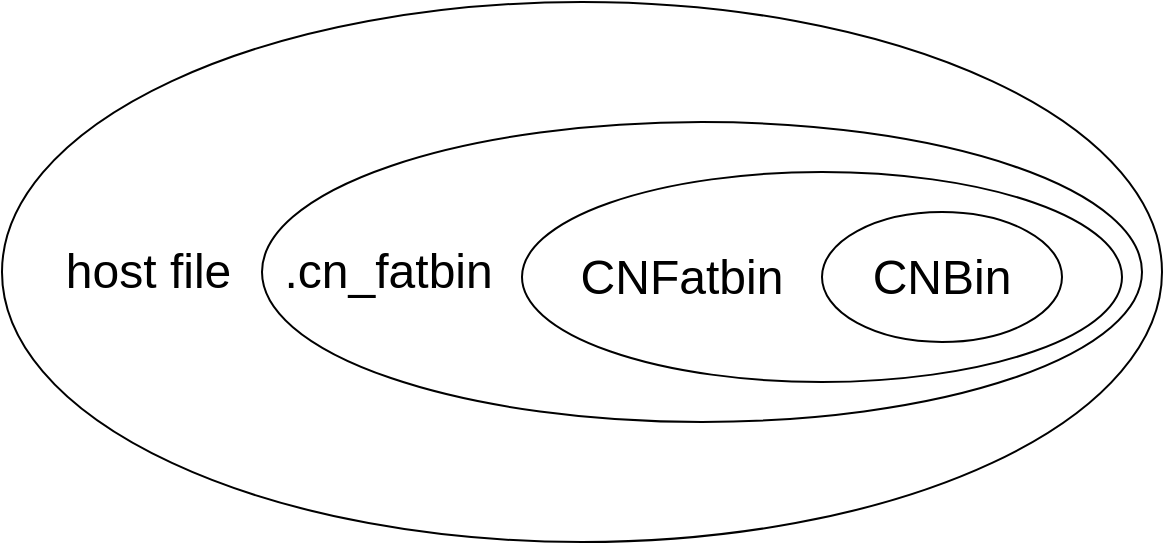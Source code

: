 <mxfile version="21.6.1" type="github">
  <diagram name="第 1 页" id="4pvc1qMUiDUb6UCmRCfS">
    <mxGraphModel dx="1362" dy="775" grid="1" gridSize="10" guides="1" tooltips="1" connect="1" arrows="1" fold="1" page="1" pageScale="1" pageWidth="827" pageHeight="1169" math="0" shadow="0">
      <root>
        <mxCell id="0" />
        <mxCell id="1" parent="0" />
        <mxCell id="COthf_g7PXTC_nCGSMkx-1" value="&lt;font style=&quot;font-size: 24px;&quot;&gt;host file&amp;nbsp; &amp;nbsp; &amp;nbsp; &amp;nbsp; &amp;nbsp; &amp;nbsp; &amp;nbsp; &amp;nbsp; &amp;nbsp; &amp;nbsp; &amp;nbsp; &amp;nbsp; &amp;nbsp; &amp;nbsp; &amp;nbsp; &amp;nbsp; &amp;nbsp; &amp;nbsp; &amp;nbsp; &amp;nbsp; &amp;nbsp; &amp;nbsp; &amp;nbsp; &amp;nbsp; &amp;nbsp; &amp;nbsp; &amp;nbsp; &amp;nbsp; &amp;nbsp; &amp;nbsp; &amp;nbsp; &amp;nbsp; &amp;nbsp;&lt;/font&gt;" style="ellipse;whiteSpace=wrap;html=1;fillColor=none;" vertex="1" parent="1">
          <mxGeometry x="70" y="240" width="580" height="270" as="geometry" />
        </mxCell>
        <mxCell id="COthf_g7PXTC_nCGSMkx-2" value="&lt;font style=&quot;font-size: 24px;&quot;&gt;.cn_fatbin&amp;nbsp; &amp;nbsp; &amp;nbsp; &amp;nbsp; &amp;nbsp; &amp;nbsp; &amp;nbsp; &amp;nbsp; &amp;nbsp; &amp;nbsp; &amp;nbsp; &amp;nbsp; &amp;nbsp; &amp;nbsp; &amp;nbsp; &amp;nbsp; &amp;nbsp; &amp;nbsp; &amp;nbsp; &amp;nbsp; &amp;nbsp; &amp;nbsp; &amp;nbsp; &amp;nbsp;&lt;/font&gt;" style="ellipse;whiteSpace=wrap;html=1;fillColor=none;" vertex="1" parent="1">
          <mxGeometry x="200" y="300" width="440" height="150" as="geometry" />
        </mxCell>
        <mxCell id="COthf_g7PXTC_nCGSMkx-3" value="&lt;font style=&quot;font-size: 24px;&quot;&gt;CNFatbin&amp;nbsp; &amp;nbsp; &amp;nbsp; &amp;nbsp; &amp;nbsp; &amp;nbsp; &amp;nbsp; &amp;nbsp; &amp;nbsp; &amp;nbsp; &amp;nbsp;&lt;/font&gt;" style="ellipse;whiteSpace=wrap;html=1;fillColor=none;" vertex="1" parent="1">
          <mxGeometry x="330" y="325" width="300" height="105" as="geometry" />
        </mxCell>
        <mxCell id="COthf_g7PXTC_nCGSMkx-4" value="&lt;font style=&quot;font-size: 24px;&quot;&gt;CNBin&lt;/font&gt;" style="ellipse;whiteSpace=wrap;html=1;fillColor=none;" vertex="1" parent="1">
          <mxGeometry x="480" y="345" width="120" height="65" as="geometry" />
        </mxCell>
      </root>
    </mxGraphModel>
  </diagram>
</mxfile>
